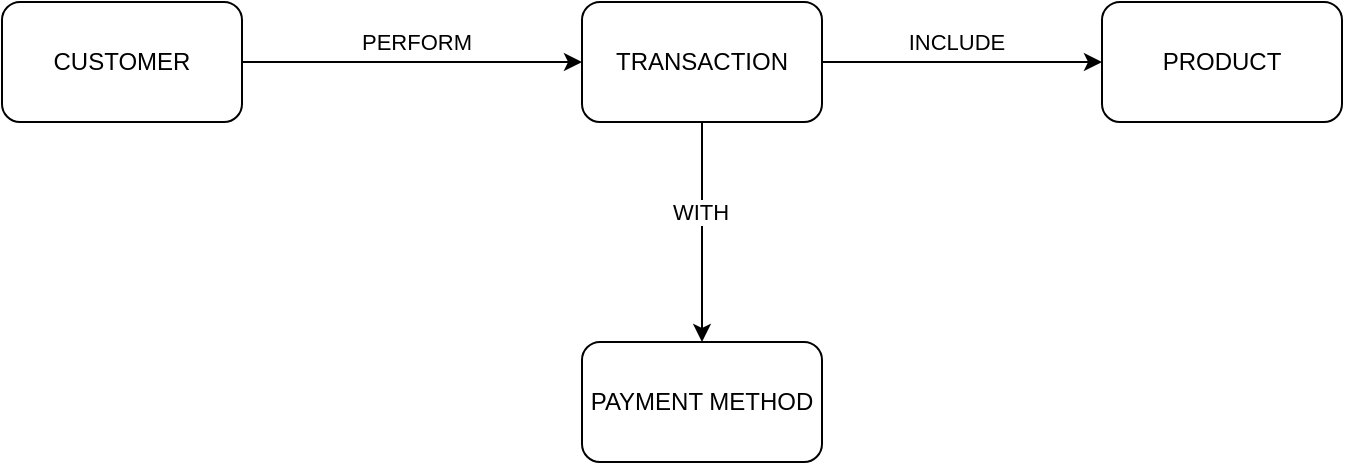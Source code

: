 <mxfile>
    <diagram id="CHzNSNOX3hQ3IKnL6ooe" name="conceptual_model">
        <mxGraphModel dx="895" dy="562" grid="1" gridSize="10" guides="1" tooltips="1" connect="1" arrows="1" fold="1" page="1" pageScale="1" pageWidth="827" pageHeight="1169" math="0" shadow="0">
            <root>
                <mxCell id="0"/>
                <mxCell id="1" parent="0"/>
                <mxCell id="7" style="edgeStyle=none;html=1;entryX=0;entryY=0.5;entryDx=0;entryDy=0;" edge="1" parent="1" source="2" target="6">
                    <mxGeometry relative="1" as="geometry"/>
                </mxCell>
                <mxCell id="8" value="INCLUDE" style="edgeLabel;html=1;align=center;verticalAlign=middle;resizable=0;points=[];" vertex="1" connectable="0" parent="7">
                    <mxGeometry x="-0.046" y="2" relative="1" as="geometry">
                        <mxPoint y="-8" as="offset"/>
                    </mxGeometry>
                </mxCell>
                <mxCell id="10" style="edgeStyle=none;html=1;" edge="1" parent="1" source="2" target="9">
                    <mxGeometry relative="1" as="geometry"/>
                </mxCell>
                <mxCell id="11" value="WITH" style="edgeLabel;html=1;align=center;verticalAlign=middle;resizable=0;points=[];" vertex="1" connectable="0" parent="10">
                    <mxGeometry x="-0.182" y="-1" relative="1" as="geometry">
                        <mxPoint as="offset"/>
                    </mxGeometry>
                </mxCell>
                <mxCell id="2" value="TRANSACTION" style="rounded=1;whiteSpace=wrap;html=1;" vertex="1" parent="1">
                    <mxGeometry x="360" y="160" width="120" height="60" as="geometry"/>
                </mxCell>
                <mxCell id="4" style="edgeStyle=none;html=1;entryX=0;entryY=0.5;entryDx=0;entryDy=0;" edge="1" parent="1" source="3" target="2">
                    <mxGeometry relative="1" as="geometry"/>
                </mxCell>
                <mxCell id="5" value="PERFORM" style="edgeLabel;html=1;align=center;verticalAlign=middle;resizable=0;points=[];" vertex="1" connectable="0" parent="4">
                    <mxGeometry x="0.024" y="-3" relative="1" as="geometry">
                        <mxPoint y="-13" as="offset"/>
                    </mxGeometry>
                </mxCell>
                <mxCell id="3" value="CUSTOMER" style="rounded=1;whiteSpace=wrap;html=1;" vertex="1" parent="1">
                    <mxGeometry x="70" y="160" width="120" height="60" as="geometry"/>
                </mxCell>
                <mxCell id="6" value="PRODUCT" style="rounded=1;whiteSpace=wrap;html=1;" vertex="1" parent="1">
                    <mxGeometry x="620" y="160" width="120" height="60" as="geometry"/>
                </mxCell>
                <mxCell id="9" value="PAYMENT METHOD" style="rounded=1;whiteSpace=wrap;html=1;" vertex="1" parent="1">
                    <mxGeometry x="360" y="330" width="120" height="60" as="geometry"/>
                </mxCell>
            </root>
        </mxGraphModel>
    </diagram>
</mxfile>